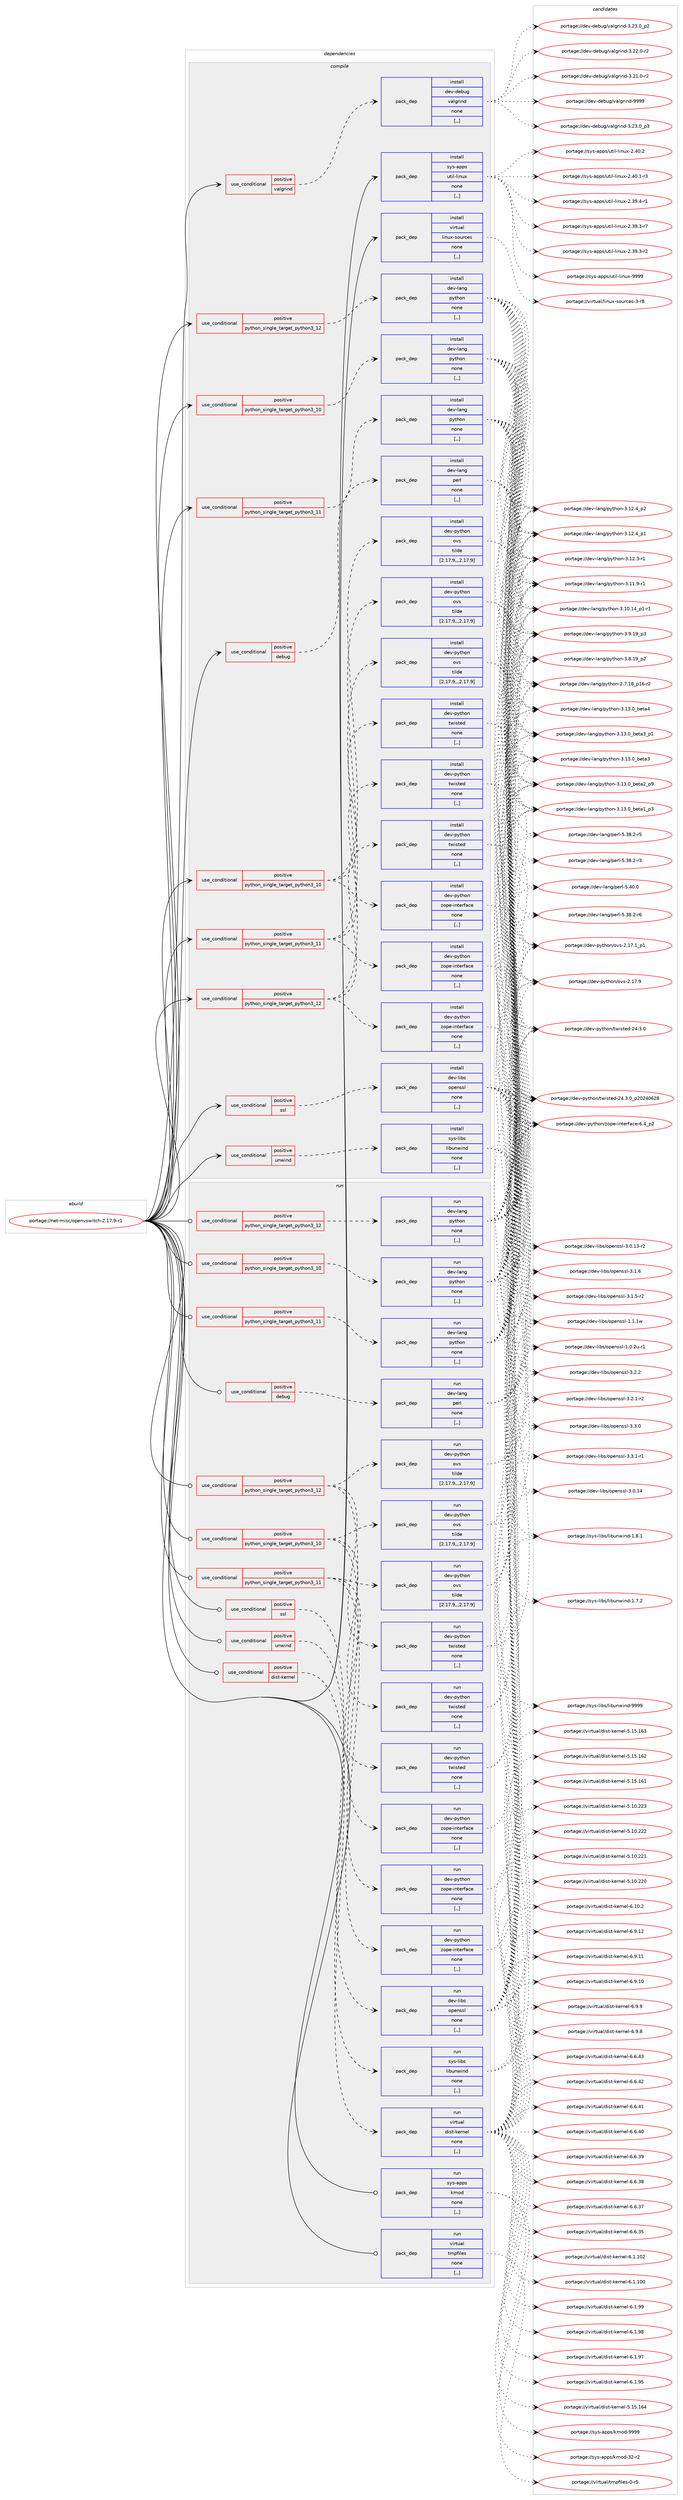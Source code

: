 digraph prolog {

# *************
# Graph options
# *************

newrank=true;
concentrate=true;
compound=true;
graph [rankdir=LR,fontname=Helvetica,fontsize=10,ranksep=1.5];#, ranksep=2.5, nodesep=0.2];
edge  [arrowhead=vee];
node  [fontname=Helvetica,fontsize=10];

# **********
# The ebuild
# **********

subgraph cluster_leftcol {
color=gray;
label=<<i>ebuild</i>>;
id [label="portage://net-misc/openvswitch-2.17.9-r1", color=red, width=4, href="../net-misc/openvswitch-2.17.9-r1.svg"];
}

# ****************
# The dependencies
# ****************

subgraph cluster_midcol {
color=gray;
label=<<i>dependencies</i>>;
subgraph cluster_compile {
fillcolor="#eeeeee";
style=filled;
label=<<i>compile</i>>;
subgraph cond98482 {
dependency373867 [label=<<TABLE BORDER="0" CELLBORDER="1" CELLSPACING="0" CELLPADDING="4"><TR><TD ROWSPAN="3" CELLPADDING="10">use_conditional</TD></TR><TR><TD>positive</TD></TR><TR><TD>debug</TD></TR></TABLE>>, shape=none, color=red];
subgraph pack272708 {
dependency373868 [label=<<TABLE BORDER="0" CELLBORDER="1" CELLSPACING="0" CELLPADDING="4" WIDTH="220"><TR><TD ROWSPAN="6" CELLPADDING="30">pack_dep</TD></TR><TR><TD WIDTH="110">install</TD></TR><TR><TD>dev-lang</TD></TR><TR><TD>perl</TD></TR><TR><TD>none</TD></TR><TR><TD>[,,]</TD></TR></TABLE>>, shape=none, color=blue];
}
dependency373867:e -> dependency373868:w [weight=20,style="dashed",arrowhead="vee"];
}
id:e -> dependency373867:w [weight=20,style="solid",arrowhead="vee"];
subgraph cond98483 {
dependency373869 [label=<<TABLE BORDER="0" CELLBORDER="1" CELLSPACING="0" CELLPADDING="4"><TR><TD ROWSPAN="3" CELLPADDING="10">use_conditional</TD></TR><TR><TD>positive</TD></TR><TR><TD>python_single_target_python3_10</TD></TR></TABLE>>, shape=none, color=red];
subgraph pack272709 {
dependency373870 [label=<<TABLE BORDER="0" CELLBORDER="1" CELLSPACING="0" CELLPADDING="4" WIDTH="220"><TR><TD ROWSPAN="6" CELLPADDING="30">pack_dep</TD></TR><TR><TD WIDTH="110">install</TD></TR><TR><TD>dev-lang</TD></TR><TR><TD>python</TD></TR><TR><TD>none</TD></TR><TR><TD>[,,]</TD></TR></TABLE>>, shape=none, color=blue];
}
dependency373869:e -> dependency373870:w [weight=20,style="dashed",arrowhead="vee"];
}
id:e -> dependency373869:w [weight=20,style="solid",arrowhead="vee"];
subgraph cond98484 {
dependency373871 [label=<<TABLE BORDER="0" CELLBORDER="1" CELLSPACING="0" CELLPADDING="4"><TR><TD ROWSPAN="3" CELLPADDING="10">use_conditional</TD></TR><TR><TD>positive</TD></TR><TR><TD>python_single_target_python3_10</TD></TR></TABLE>>, shape=none, color=red];
subgraph pack272710 {
dependency373872 [label=<<TABLE BORDER="0" CELLBORDER="1" CELLSPACING="0" CELLPADDING="4" WIDTH="220"><TR><TD ROWSPAN="6" CELLPADDING="30">pack_dep</TD></TR><TR><TD WIDTH="110">install</TD></TR><TR><TD>dev-python</TD></TR><TR><TD>ovs</TD></TR><TR><TD>tilde</TD></TR><TR><TD>[2.17.9,,,2.17.9]</TD></TR></TABLE>>, shape=none, color=blue];
}
dependency373871:e -> dependency373872:w [weight=20,style="dashed",arrowhead="vee"];
subgraph pack272711 {
dependency373873 [label=<<TABLE BORDER="0" CELLBORDER="1" CELLSPACING="0" CELLPADDING="4" WIDTH="220"><TR><TD ROWSPAN="6" CELLPADDING="30">pack_dep</TD></TR><TR><TD WIDTH="110">install</TD></TR><TR><TD>dev-python</TD></TR><TR><TD>twisted</TD></TR><TR><TD>none</TD></TR><TR><TD>[,,]</TD></TR></TABLE>>, shape=none, color=blue];
}
dependency373871:e -> dependency373873:w [weight=20,style="dashed",arrowhead="vee"];
subgraph pack272712 {
dependency373874 [label=<<TABLE BORDER="0" CELLBORDER="1" CELLSPACING="0" CELLPADDING="4" WIDTH="220"><TR><TD ROWSPAN="6" CELLPADDING="30">pack_dep</TD></TR><TR><TD WIDTH="110">install</TD></TR><TR><TD>dev-python</TD></TR><TR><TD>zope-interface</TD></TR><TR><TD>none</TD></TR><TR><TD>[,,]</TD></TR></TABLE>>, shape=none, color=blue];
}
dependency373871:e -> dependency373874:w [weight=20,style="dashed",arrowhead="vee"];
}
id:e -> dependency373871:w [weight=20,style="solid",arrowhead="vee"];
subgraph cond98485 {
dependency373875 [label=<<TABLE BORDER="0" CELLBORDER="1" CELLSPACING="0" CELLPADDING="4"><TR><TD ROWSPAN="3" CELLPADDING="10">use_conditional</TD></TR><TR><TD>positive</TD></TR><TR><TD>python_single_target_python3_11</TD></TR></TABLE>>, shape=none, color=red];
subgraph pack272713 {
dependency373876 [label=<<TABLE BORDER="0" CELLBORDER="1" CELLSPACING="0" CELLPADDING="4" WIDTH="220"><TR><TD ROWSPAN="6" CELLPADDING="30">pack_dep</TD></TR><TR><TD WIDTH="110">install</TD></TR><TR><TD>dev-lang</TD></TR><TR><TD>python</TD></TR><TR><TD>none</TD></TR><TR><TD>[,,]</TD></TR></TABLE>>, shape=none, color=blue];
}
dependency373875:e -> dependency373876:w [weight=20,style="dashed",arrowhead="vee"];
}
id:e -> dependency373875:w [weight=20,style="solid",arrowhead="vee"];
subgraph cond98486 {
dependency373877 [label=<<TABLE BORDER="0" CELLBORDER="1" CELLSPACING="0" CELLPADDING="4"><TR><TD ROWSPAN="3" CELLPADDING="10">use_conditional</TD></TR><TR><TD>positive</TD></TR><TR><TD>python_single_target_python3_11</TD></TR></TABLE>>, shape=none, color=red];
subgraph pack272714 {
dependency373878 [label=<<TABLE BORDER="0" CELLBORDER="1" CELLSPACING="0" CELLPADDING="4" WIDTH="220"><TR><TD ROWSPAN="6" CELLPADDING="30">pack_dep</TD></TR><TR><TD WIDTH="110">install</TD></TR><TR><TD>dev-python</TD></TR><TR><TD>ovs</TD></TR><TR><TD>tilde</TD></TR><TR><TD>[2.17.9,,,2.17.9]</TD></TR></TABLE>>, shape=none, color=blue];
}
dependency373877:e -> dependency373878:w [weight=20,style="dashed",arrowhead="vee"];
subgraph pack272715 {
dependency373879 [label=<<TABLE BORDER="0" CELLBORDER="1" CELLSPACING="0" CELLPADDING="4" WIDTH="220"><TR><TD ROWSPAN="6" CELLPADDING="30">pack_dep</TD></TR><TR><TD WIDTH="110">install</TD></TR><TR><TD>dev-python</TD></TR><TR><TD>twisted</TD></TR><TR><TD>none</TD></TR><TR><TD>[,,]</TD></TR></TABLE>>, shape=none, color=blue];
}
dependency373877:e -> dependency373879:w [weight=20,style="dashed",arrowhead="vee"];
subgraph pack272716 {
dependency373880 [label=<<TABLE BORDER="0" CELLBORDER="1" CELLSPACING="0" CELLPADDING="4" WIDTH="220"><TR><TD ROWSPAN="6" CELLPADDING="30">pack_dep</TD></TR><TR><TD WIDTH="110">install</TD></TR><TR><TD>dev-python</TD></TR><TR><TD>zope-interface</TD></TR><TR><TD>none</TD></TR><TR><TD>[,,]</TD></TR></TABLE>>, shape=none, color=blue];
}
dependency373877:e -> dependency373880:w [weight=20,style="dashed",arrowhead="vee"];
}
id:e -> dependency373877:w [weight=20,style="solid",arrowhead="vee"];
subgraph cond98487 {
dependency373881 [label=<<TABLE BORDER="0" CELLBORDER="1" CELLSPACING="0" CELLPADDING="4"><TR><TD ROWSPAN="3" CELLPADDING="10">use_conditional</TD></TR><TR><TD>positive</TD></TR><TR><TD>python_single_target_python3_12</TD></TR></TABLE>>, shape=none, color=red];
subgraph pack272717 {
dependency373882 [label=<<TABLE BORDER="0" CELLBORDER="1" CELLSPACING="0" CELLPADDING="4" WIDTH="220"><TR><TD ROWSPAN="6" CELLPADDING="30">pack_dep</TD></TR><TR><TD WIDTH="110">install</TD></TR><TR><TD>dev-lang</TD></TR><TR><TD>python</TD></TR><TR><TD>none</TD></TR><TR><TD>[,,]</TD></TR></TABLE>>, shape=none, color=blue];
}
dependency373881:e -> dependency373882:w [weight=20,style="dashed",arrowhead="vee"];
}
id:e -> dependency373881:w [weight=20,style="solid",arrowhead="vee"];
subgraph cond98488 {
dependency373883 [label=<<TABLE BORDER="0" CELLBORDER="1" CELLSPACING="0" CELLPADDING="4"><TR><TD ROWSPAN="3" CELLPADDING="10">use_conditional</TD></TR><TR><TD>positive</TD></TR><TR><TD>python_single_target_python3_12</TD></TR></TABLE>>, shape=none, color=red];
subgraph pack272718 {
dependency373884 [label=<<TABLE BORDER="0" CELLBORDER="1" CELLSPACING="0" CELLPADDING="4" WIDTH="220"><TR><TD ROWSPAN="6" CELLPADDING="30">pack_dep</TD></TR><TR><TD WIDTH="110">install</TD></TR><TR><TD>dev-python</TD></TR><TR><TD>ovs</TD></TR><TR><TD>tilde</TD></TR><TR><TD>[2.17.9,,,2.17.9]</TD></TR></TABLE>>, shape=none, color=blue];
}
dependency373883:e -> dependency373884:w [weight=20,style="dashed",arrowhead="vee"];
subgraph pack272719 {
dependency373885 [label=<<TABLE BORDER="0" CELLBORDER="1" CELLSPACING="0" CELLPADDING="4" WIDTH="220"><TR><TD ROWSPAN="6" CELLPADDING="30">pack_dep</TD></TR><TR><TD WIDTH="110">install</TD></TR><TR><TD>dev-python</TD></TR><TR><TD>twisted</TD></TR><TR><TD>none</TD></TR><TR><TD>[,,]</TD></TR></TABLE>>, shape=none, color=blue];
}
dependency373883:e -> dependency373885:w [weight=20,style="dashed",arrowhead="vee"];
subgraph pack272720 {
dependency373886 [label=<<TABLE BORDER="0" CELLBORDER="1" CELLSPACING="0" CELLPADDING="4" WIDTH="220"><TR><TD ROWSPAN="6" CELLPADDING="30">pack_dep</TD></TR><TR><TD WIDTH="110">install</TD></TR><TR><TD>dev-python</TD></TR><TR><TD>zope-interface</TD></TR><TR><TD>none</TD></TR><TR><TD>[,,]</TD></TR></TABLE>>, shape=none, color=blue];
}
dependency373883:e -> dependency373886:w [weight=20,style="dashed",arrowhead="vee"];
}
id:e -> dependency373883:w [weight=20,style="solid",arrowhead="vee"];
subgraph cond98489 {
dependency373887 [label=<<TABLE BORDER="0" CELLBORDER="1" CELLSPACING="0" CELLPADDING="4"><TR><TD ROWSPAN="3" CELLPADDING="10">use_conditional</TD></TR><TR><TD>positive</TD></TR><TR><TD>ssl</TD></TR></TABLE>>, shape=none, color=red];
subgraph pack272721 {
dependency373888 [label=<<TABLE BORDER="0" CELLBORDER="1" CELLSPACING="0" CELLPADDING="4" WIDTH="220"><TR><TD ROWSPAN="6" CELLPADDING="30">pack_dep</TD></TR><TR><TD WIDTH="110">install</TD></TR><TR><TD>dev-libs</TD></TR><TR><TD>openssl</TD></TR><TR><TD>none</TD></TR><TR><TD>[,,]</TD></TR></TABLE>>, shape=none, color=blue];
}
dependency373887:e -> dependency373888:w [weight=20,style="dashed",arrowhead="vee"];
}
id:e -> dependency373887:w [weight=20,style="solid",arrowhead="vee"];
subgraph cond98490 {
dependency373889 [label=<<TABLE BORDER="0" CELLBORDER="1" CELLSPACING="0" CELLPADDING="4"><TR><TD ROWSPAN="3" CELLPADDING="10">use_conditional</TD></TR><TR><TD>positive</TD></TR><TR><TD>unwind</TD></TR></TABLE>>, shape=none, color=red];
subgraph pack272722 {
dependency373890 [label=<<TABLE BORDER="0" CELLBORDER="1" CELLSPACING="0" CELLPADDING="4" WIDTH="220"><TR><TD ROWSPAN="6" CELLPADDING="30">pack_dep</TD></TR><TR><TD WIDTH="110">install</TD></TR><TR><TD>sys-libs</TD></TR><TR><TD>libunwind</TD></TR><TR><TD>none</TD></TR><TR><TD>[,,]</TD></TR></TABLE>>, shape=none, color=blue];
}
dependency373889:e -> dependency373890:w [weight=20,style="dashed",arrowhead="vee"];
}
id:e -> dependency373889:w [weight=20,style="solid",arrowhead="vee"];
subgraph cond98491 {
dependency373891 [label=<<TABLE BORDER="0" CELLBORDER="1" CELLSPACING="0" CELLPADDING="4"><TR><TD ROWSPAN="3" CELLPADDING="10">use_conditional</TD></TR><TR><TD>positive</TD></TR><TR><TD>valgrind</TD></TR></TABLE>>, shape=none, color=red];
subgraph pack272723 {
dependency373892 [label=<<TABLE BORDER="0" CELLBORDER="1" CELLSPACING="0" CELLPADDING="4" WIDTH="220"><TR><TD ROWSPAN="6" CELLPADDING="30">pack_dep</TD></TR><TR><TD WIDTH="110">install</TD></TR><TR><TD>dev-debug</TD></TR><TR><TD>valgrind</TD></TR><TR><TD>none</TD></TR><TR><TD>[,,]</TD></TR></TABLE>>, shape=none, color=blue];
}
dependency373891:e -> dependency373892:w [weight=20,style="dashed",arrowhead="vee"];
}
id:e -> dependency373891:w [weight=20,style="solid",arrowhead="vee"];
subgraph pack272724 {
dependency373893 [label=<<TABLE BORDER="0" CELLBORDER="1" CELLSPACING="0" CELLPADDING="4" WIDTH="220"><TR><TD ROWSPAN="6" CELLPADDING="30">pack_dep</TD></TR><TR><TD WIDTH="110">install</TD></TR><TR><TD>sys-apps</TD></TR><TR><TD>util-linux</TD></TR><TR><TD>none</TD></TR><TR><TD>[,,]</TD></TR></TABLE>>, shape=none, color=blue];
}
id:e -> dependency373893:w [weight=20,style="solid",arrowhead="vee"];
subgraph pack272725 {
dependency373894 [label=<<TABLE BORDER="0" CELLBORDER="1" CELLSPACING="0" CELLPADDING="4" WIDTH="220"><TR><TD ROWSPAN="6" CELLPADDING="30">pack_dep</TD></TR><TR><TD WIDTH="110">install</TD></TR><TR><TD>virtual</TD></TR><TR><TD>linux-sources</TD></TR><TR><TD>none</TD></TR><TR><TD>[,,]</TD></TR></TABLE>>, shape=none, color=blue];
}
id:e -> dependency373894:w [weight=20,style="solid",arrowhead="vee"];
}
subgraph cluster_compileandrun {
fillcolor="#eeeeee";
style=filled;
label=<<i>compile and run</i>>;
}
subgraph cluster_run {
fillcolor="#eeeeee";
style=filled;
label=<<i>run</i>>;
subgraph cond98492 {
dependency373895 [label=<<TABLE BORDER="0" CELLBORDER="1" CELLSPACING="0" CELLPADDING="4"><TR><TD ROWSPAN="3" CELLPADDING="10">use_conditional</TD></TR><TR><TD>positive</TD></TR><TR><TD>debug</TD></TR></TABLE>>, shape=none, color=red];
subgraph pack272726 {
dependency373896 [label=<<TABLE BORDER="0" CELLBORDER="1" CELLSPACING="0" CELLPADDING="4" WIDTH="220"><TR><TD ROWSPAN="6" CELLPADDING="30">pack_dep</TD></TR><TR><TD WIDTH="110">run</TD></TR><TR><TD>dev-lang</TD></TR><TR><TD>perl</TD></TR><TR><TD>none</TD></TR><TR><TD>[,,]</TD></TR></TABLE>>, shape=none, color=blue];
}
dependency373895:e -> dependency373896:w [weight=20,style="dashed",arrowhead="vee"];
}
id:e -> dependency373895:w [weight=20,style="solid",arrowhead="odot"];
subgraph cond98493 {
dependency373897 [label=<<TABLE BORDER="0" CELLBORDER="1" CELLSPACING="0" CELLPADDING="4"><TR><TD ROWSPAN="3" CELLPADDING="10">use_conditional</TD></TR><TR><TD>positive</TD></TR><TR><TD>dist-kernel</TD></TR></TABLE>>, shape=none, color=red];
subgraph pack272727 {
dependency373898 [label=<<TABLE BORDER="0" CELLBORDER="1" CELLSPACING="0" CELLPADDING="4" WIDTH="220"><TR><TD ROWSPAN="6" CELLPADDING="30">pack_dep</TD></TR><TR><TD WIDTH="110">run</TD></TR><TR><TD>virtual</TD></TR><TR><TD>dist-kernel</TD></TR><TR><TD>none</TD></TR><TR><TD>[,,]</TD></TR></TABLE>>, shape=none, color=blue];
}
dependency373897:e -> dependency373898:w [weight=20,style="dashed",arrowhead="vee"];
}
id:e -> dependency373897:w [weight=20,style="solid",arrowhead="odot"];
subgraph cond98494 {
dependency373899 [label=<<TABLE BORDER="0" CELLBORDER="1" CELLSPACING="0" CELLPADDING="4"><TR><TD ROWSPAN="3" CELLPADDING="10">use_conditional</TD></TR><TR><TD>positive</TD></TR><TR><TD>python_single_target_python3_10</TD></TR></TABLE>>, shape=none, color=red];
subgraph pack272728 {
dependency373900 [label=<<TABLE BORDER="0" CELLBORDER="1" CELLSPACING="0" CELLPADDING="4" WIDTH="220"><TR><TD ROWSPAN="6" CELLPADDING="30">pack_dep</TD></TR><TR><TD WIDTH="110">run</TD></TR><TR><TD>dev-lang</TD></TR><TR><TD>python</TD></TR><TR><TD>none</TD></TR><TR><TD>[,,]</TD></TR></TABLE>>, shape=none, color=blue];
}
dependency373899:e -> dependency373900:w [weight=20,style="dashed",arrowhead="vee"];
}
id:e -> dependency373899:w [weight=20,style="solid",arrowhead="odot"];
subgraph cond98495 {
dependency373901 [label=<<TABLE BORDER="0" CELLBORDER="1" CELLSPACING="0" CELLPADDING="4"><TR><TD ROWSPAN="3" CELLPADDING="10">use_conditional</TD></TR><TR><TD>positive</TD></TR><TR><TD>python_single_target_python3_10</TD></TR></TABLE>>, shape=none, color=red];
subgraph pack272729 {
dependency373902 [label=<<TABLE BORDER="0" CELLBORDER="1" CELLSPACING="0" CELLPADDING="4" WIDTH="220"><TR><TD ROWSPAN="6" CELLPADDING="30">pack_dep</TD></TR><TR><TD WIDTH="110">run</TD></TR><TR><TD>dev-python</TD></TR><TR><TD>ovs</TD></TR><TR><TD>tilde</TD></TR><TR><TD>[2.17.9,,,2.17.9]</TD></TR></TABLE>>, shape=none, color=blue];
}
dependency373901:e -> dependency373902:w [weight=20,style="dashed",arrowhead="vee"];
subgraph pack272730 {
dependency373903 [label=<<TABLE BORDER="0" CELLBORDER="1" CELLSPACING="0" CELLPADDING="4" WIDTH="220"><TR><TD ROWSPAN="6" CELLPADDING="30">pack_dep</TD></TR><TR><TD WIDTH="110">run</TD></TR><TR><TD>dev-python</TD></TR><TR><TD>twisted</TD></TR><TR><TD>none</TD></TR><TR><TD>[,,]</TD></TR></TABLE>>, shape=none, color=blue];
}
dependency373901:e -> dependency373903:w [weight=20,style="dashed",arrowhead="vee"];
subgraph pack272731 {
dependency373904 [label=<<TABLE BORDER="0" CELLBORDER="1" CELLSPACING="0" CELLPADDING="4" WIDTH="220"><TR><TD ROWSPAN="6" CELLPADDING="30">pack_dep</TD></TR><TR><TD WIDTH="110">run</TD></TR><TR><TD>dev-python</TD></TR><TR><TD>zope-interface</TD></TR><TR><TD>none</TD></TR><TR><TD>[,,]</TD></TR></TABLE>>, shape=none, color=blue];
}
dependency373901:e -> dependency373904:w [weight=20,style="dashed",arrowhead="vee"];
}
id:e -> dependency373901:w [weight=20,style="solid",arrowhead="odot"];
subgraph cond98496 {
dependency373905 [label=<<TABLE BORDER="0" CELLBORDER="1" CELLSPACING="0" CELLPADDING="4"><TR><TD ROWSPAN="3" CELLPADDING="10">use_conditional</TD></TR><TR><TD>positive</TD></TR><TR><TD>python_single_target_python3_11</TD></TR></TABLE>>, shape=none, color=red];
subgraph pack272732 {
dependency373906 [label=<<TABLE BORDER="0" CELLBORDER="1" CELLSPACING="0" CELLPADDING="4" WIDTH="220"><TR><TD ROWSPAN="6" CELLPADDING="30">pack_dep</TD></TR><TR><TD WIDTH="110">run</TD></TR><TR><TD>dev-lang</TD></TR><TR><TD>python</TD></TR><TR><TD>none</TD></TR><TR><TD>[,,]</TD></TR></TABLE>>, shape=none, color=blue];
}
dependency373905:e -> dependency373906:w [weight=20,style="dashed",arrowhead="vee"];
}
id:e -> dependency373905:w [weight=20,style="solid",arrowhead="odot"];
subgraph cond98497 {
dependency373907 [label=<<TABLE BORDER="0" CELLBORDER="1" CELLSPACING="0" CELLPADDING="4"><TR><TD ROWSPAN="3" CELLPADDING="10">use_conditional</TD></TR><TR><TD>positive</TD></TR><TR><TD>python_single_target_python3_11</TD></TR></TABLE>>, shape=none, color=red];
subgraph pack272733 {
dependency373908 [label=<<TABLE BORDER="0" CELLBORDER="1" CELLSPACING="0" CELLPADDING="4" WIDTH="220"><TR><TD ROWSPAN="6" CELLPADDING="30">pack_dep</TD></TR><TR><TD WIDTH="110">run</TD></TR><TR><TD>dev-python</TD></TR><TR><TD>ovs</TD></TR><TR><TD>tilde</TD></TR><TR><TD>[2.17.9,,,2.17.9]</TD></TR></TABLE>>, shape=none, color=blue];
}
dependency373907:e -> dependency373908:w [weight=20,style="dashed",arrowhead="vee"];
subgraph pack272734 {
dependency373909 [label=<<TABLE BORDER="0" CELLBORDER="1" CELLSPACING="0" CELLPADDING="4" WIDTH="220"><TR><TD ROWSPAN="6" CELLPADDING="30">pack_dep</TD></TR><TR><TD WIDTH="110">run</TD></TR><TR><TD>dev-python</TD></TR><TR><TD>twisted</TD></TR><TR><TD>none</TD></TR><TR><TD>[,,]</TD></TR></TABLE>>, shape=none, color=blue];
}
dependency373907:e -> dependency373909:w [weight=20,style="dashed",arrowhead="vee"];
subgraph pack272735 {
dependency373910 [label=<<TABLE BORDER="0" CELLBORDER="1" CELLSPACING="0" CELLPADDING="4" WIDTH="220"><TR><TD ROWSPAN="6" CELLPADDING="30">pack_dep</TD></TR><TR><TD WIDTH="110">run</TD></TR><TR><TD>dev-python</TD></TR><TR><TD>zope-interface</TD></TR><TR><TD>none</TD></TR><TR><TD>[,,]</TD></TR></TABLE>>, shape=none, color=blue];
}
dependency373907:e -> dependency373910:w [weight=20,style="dashed",arrowhead="vee"];
}
id:e -> dependency373907:w [weight=20,style="solid",arrowhead="odot"];
subgraph cond98498 {
dependency373911 [label=<<TABLE BORDER="0" CELLBORDER="1" CELLSPACING="0" CELLPADDING="4"><TR><TD ROWSPAN="3" CELLPADDING="10">use_conditional</TD></TR><TR><TD>positive</TD></TR><TR><TD>python_single_target_python3_12</TD></TR></TABLE>>, shape=none, color=red];
subgraph pack272736 {
dependency373912 [label=<<TABLE BORDER="0" CELLBORDER="1" CELLSPACING="0" CELLPADDING="4" WIDTH="220"><TR><TD ROWSPAN="6" CELLPADDING="30">pack_dep</TD></TR><TR><TD WIDTH="110">run</TD></TR><TR><TD>dev-lang</TD></TR><TR><TD>python</TD></TR><TR><TD>none</TD></TR><TR><TD>[,,]</TD></TR></TABLE>>, shape=none, color=blue];
}
dependency373911:e -> dependency373912:w [weight=20,style="dashed",arrowhead="vee"];
}
id:e -> dependency373911:w [weight=20,style="solid",arrowhead="odot"];
subgraph cond98499 {
dependency373913 [label=<<TABLE BORDER="0" CELLBORDER="1" CELLSPACING="0" CELLPADDING="4"><TR><TD ROWSPAN="3" CELLPADDING="10">use_conditional</TD></TR><TR><TD>positive</TD></TR><TR><TD>python_single_target_python3_12</TD></TR></TABLE>>, shape=none, color=red];
subgraph pack272737 {
dependency373914 [label=<<TABLE BORDER="0" CELLBORDER="1" CELLSPACING="0" CELLPADDING="4" WIDTH="220"><TR><TD ROWSPAN="6" CELLPADDING="30">pack_dep</TD></TR><TR><TD WIDTH="110">run</TD></TR><TR><TD>dev-python</TD></TR><TR><TD>ovs</TD></TR><TR><TD>tilde</TD></TR><TR><TD>[2.17.9,,,2.17.9]</TD></TR></TABLE>>, shape=none, color=blue];
}
dependency373913:e -> dependency373914:w [weight=20,style="dashed",arrowhead="vee"];
subgraph pack272738 {
dependency373915 [label=<<TABLE BORDER="0" CELLBORDER="1" CELLSPACING="0" CELLPADDING="4" WIDTH="220"><TR><TD ROWSPAN="6" CELLPADDING="30">pack_dep</TD></TR><TR><TD WIDTH="110">run</TD></TR><TR><TD>dev-python</TD></TR><TR><TD>twisted</TD></TR><TR><TD>none</TD></TR><TR><TD>[,,]</TD></TR></TABLE>>, shape=none, color=blue];
}
dependency373913:e -> dependency373915:w [weight=20,style="dashed",arrowhead="vee"];
subgraph pack272739 {
dependency373916 [label=<<TABLE BORDER="0" CELLBORDER="1" CELLSPACING="0" CELLPADDING="4" WIDTH="220"><TR><TD ROWSPAN="6" CELLPADDING="30">pack_dep</TD></TR><TR><TD WIDTH="110">run</TD></TR><TR><TD>dev-python</TD></TR><TR><TD>zope-interface</TD></TR><TR><TD>none</TD></TR><TR><TD>[,,]</TD></TR></TABLE>>, shape=none, color=blue];
}
dependency373913:e -> dependency373916:w [weight=20,style="dashed",arrowhead="vee"];
}
id:e -> dependency373913:w [weight=20,style="solid",arrowhead="odot"];
subgraph cond98500 {
dependency373917 [label=<<TABLE BORDER="0" CELLBORDER="1" CELLSPACING="0" CELLPADDING="4"><TR><TD ROWSPAN="3" CELLPADDING="10">use_conditional</TD></TR><TR><TD>positive</TD></TR><TR><TD>ssl</TD></TR></TABLE>>, shape=none, color=red];
subgraph pack272740 {
dependency373918 [label=<<TABLE BORDER="0" CELLBORDER="1" CELLSPACING="0" CELLPADDING="4" WIDTH="220"><TR><TD ROWSPAN="6" CELLPADDING="30">pack_dep</TD></TR><TR><TD WIDTH="110">run</TD></TR><TR><TD>dev-libs</TD></TR><TR><TD>openssl</TD></TR><TR><TD>none</TD></TR><TR><TD>[,,]</TD></TR></TABLE>>, shape=none, color=blue];
}
dependency373917:e -> dependency373918:w [weight=20,style="dashed",arrowhead="vee"];
}
id:e -> dependency373917:w [weight=20,style="solid",arrowhead="odot"];
subgraph cond98501 {
dependency373919 [label=<<TABLE BORDER="0" CELLBORDER="1" CELLSPACING="0" CELLPADDING="4"><TR><TD ROWSPAN="3" CELLPADDING="10">use_conditional</TD></TR><TR><TD>positive</TD></TR><TR><TD>unwind</TD></TR></TABLE>>, shape=none, color=red];
subgraph pack272741 {
dependency373920 [label=<<TABLE BORDER="0" CELLBORDER="1" CELLSPACING="0" CELLPADDING="4" WIDTH="220"><TR><TD ROWSPAN="6" CELLPADDING="30">pack_dep</TD></TR><TR><TD WIDTH="110">run</TD></TR><TR><TD>sys-libs</TD></TR><TR><TD>libunwind</TD></TR><TR><TD>none</TD></TR><TR><TD>[,,]</TD></TR></TABLE>>, shape=none, color=blue];
}
dependency373919:e -> dependency373920:w [weight=20,style="dashed",arrowhead="vee"];
}
id:e -> dependency373919:w [weight=20,style="solid",arrowhead="odot"];
subgraph pack272742 {
dependency373921 [label=<<TABLE BORDER="0" CELLBORDER="1" CELLSPACING="0" CELLPADDING="4" WIDTH="220"><TR><TD ROWSPAN="6" CELLPADDING="30">pack_dep</TD></TR><TR><TD WIDTH="110">run</TD></TR><TR><TD>sys-apps</TD></TR><TR><TD>kmod</TD></TR><TR><TD>none</TD></TR><TR><TD>[,,]</TD></TR></TABLE>>, shape=none, color=blue];
}
id:e -> dependency373921:w [weight=20,style="solid",arrowhead="odot"];
subgraph pack272743 {
dependency373922 [label=<<TABLE BORDER="0" CELLBORDER="1" CELLSPACING="0" CELLPADDING="4" WIDTH="220"><TR><TD ROWSPAN="6" CELLPADDING="30">pack_dep</TD></TR><TR><TD WIDTH="110">run</TD></TR><TR><TD>virtual</TD></TR><TR><TD>tmpfiles</TD></TR><TR><TD>none</TD></TR><TR><TD>[,,]</TD></TR></TABLE>>, shape=none, color=blue];
}
id:e -> dependency373922:w [weight=20,style="solid",arrowhead="odot"];
}
}

# **************
# The candidates
# **************

subgraph cluster_choices {
rank=same;
color=gray;
label=<<i>candidates</i>>;

subgraph choice272708 {
color=black;
nodesep=1;
choice10010111845108971101034711210111410845534652484648 [label="portage://dev-lang/perl-5.40.0", color=red, width=4,href="../dev-lang/perl-5.40.0.svg"];
choice100101118451089711010347112101114108455346515646504511454 [label="portage://dev-lang/perl-5.38.2-r6", color=red, width=4,href="../dev-lang/perl-5.38.2-r6.svg"];
choice100101118451089711010347112101114108455346515646504511453 [label="portage://dev-lang/perl-5.38.2-r5", color=red, width=4,href="../dev-lang/perl-5.38.2-r5.svg"];
choice100101118451089711010347112101114108455346515646504511451 [label="portage://dev-lang/perl-5.38.2-r3", color=red, width=4,href="../dev-lang/perl-5.38.2-r3.svg"];
dependency373868:e -> choice10010111845108971101034711210111410845534652484648:w [style=dotted,weight="100"];
dependency373868:e -> choice100101118451089711010347112101114108455346515646504511454:w [style=dotted,weight="100"];
dependency373868:e -> choice100101118451089711010347112101114108455346515646504511453:w [style=dotted,weight="100"];
dependency373868:e -> choice100101118451089711010347112101114108455346515646504511451:w [style=dotted,weight="100"];
}
subgraph choice272709 {
color=black;
nodesep=1;
choice1001011184510897110103471121211161041111104551464951464895981011169752 [label="portage://dev-lang/python-3.13.0_beta4", color=red, width=4,href="../dev-lang/python-3.13.0_beta4.svg"];
choice10010111845108971101034711212111610411111045514649514648959810111697519511249 [label="portage://dev-lang/python-3.13.0_beta3_p1", color=red, width=4,href="../dev-lang/python-3.13.0_beta3_p1.svg"];
choice1001011184510897110103471121211161041111104551464951464895981011169751 [label="portage://dev-lang/python-3.13.0_beta3", color=red, width=4,href="../dev-lang/python-3.13.0_beta3.svg"];
choice10010111845108971101034711212111610411111045514649514648959810111697509511257 [label="portage://dev-lang/python-3.13.0_beta2_p9", color=red, width=4,href="../dev-lang/python-3.13.0_beta2_p9.svg"];
choice10010111845108971101034711212111610411111045514649514648959810111697499511251 [label="portage://dev-lang/python-3.13.0_beta1_p3", color=red, width=4,href="../dev-lang/python-3.13.0_beta1_p3.svg"];
choice100101118451089711010347112121116104111110455146495046529511250 [label="portage://dev-lang/python-3.12.4_p2", color=red, width=4,href="../dev-lang/python-3.12.4_p2.svg"];
choice100101118451089711010347112121116104111110455146495046529511249 [label="portage://dev-lang/python-3.12.4_p1", color=red, width=4,href="../dev-lang/python-3.12.4_p1.svg"];
choice100101118451089711010347112121116104111110455146495046514511449 [label="portage://dev-lang/python-3.12.3-r1", color=red, width=4,href="../dev-lang/python-3.12.3-r1.svg"];
choice100101118451089711010347112121116104111110455146494946574511449 [label="portage://dev-lang/python-3.11.9-r1", color=red, width=4,href="../dev-lang/python-3.11.9-r1.svg"];
choice100101118451089711010347112121116104111110455146494846495295112494511449 [label="portage://dev-lang/python-3.10.14_p1-r1", color=red, width=4,href="../dev-lang/python-3.10.14_p1-r1.svg"];
choice100101118451089711010347112121116104111110455146574649579511251 [label="portage://dev-lang/python-3.9.19_p3", color=red, width=4,href="../dev-lang/python-3.9.19_p3.svg"];
choice100101118451089711010347112121116104111110455146564649579511250 [label="portage://dev-lang/python-3.8.19_p2", color=red, width=4,href="../dev-lang/python-3.8.19_p2.svg"];
choice100101118451089711010347112121116104111110455046554649569511249544511450 [label="portage://dev-lang/python-2.7.18_p16-r2", color=red, width=4,href="../dev-lang/python-2.7.18_p16-r2.svg"];
dependency373870:e -> choice1001011184510897110103471121211161041111104551464951464895981011169752:w [style=dotted,weight="100"];
dependency373870:e -> choice10010111845108971101034711212111610411111045514649514648959810111697519511249:w [style=dotted,weight="100"];
dependency373870:e -> choice1001011184510897110103471121211161041111104551464951464895981011169751:w [style=dotted,weight="100"];
dependency373870:e -> choice10010111845108971101034711212111610411111045514649514648959810111697509511257:w [style=dotted,weight="100"];
dependency373870:e -> choice10010111845108971101034711212111610411111045514649514648959810111697499511251:w [style=dotted,weight="100"];
dependency373870:e -> choice100101118451089711010347112121116104111110455146495046529511250:w [style=dotted,weight="100"];
dependency373870:e -> choice100101118451089711010347112121116104111110455146495046529511249:w [style=dotted,weight="100"];
dependency373870:e -> choice100101118451089711010347112121116104111110455146495046514511449:w [style=dotted,weight="100"];
dependency373870:e -> choice100101118451089711010347112121116104111110455146494946574511449:w [style=dotted,weight="100"];
dependency373870:e -> choice100101118451089711010347112121116104111110455146494846495295112494511449:w [style=dotted,weight="100"];
dependency373870:e -> choice100101118451089711010347112121116104111110455146574649579511251:w [style=dotted,weight="100"];
dependency373870:e -> choice100101118451089711010347112121116104111110455146564649579511250:w [style=dotted,weight="100"];
dependency373870:e -> choice100101118451089711010347112121116104111110455046554649569511249544511450:w [style=dotted,weight="100"];
}
subgraph choice272710 {
color=black;
nodesep=1;
choice100101118451121211161041111104711111811545504649554657 [label="portage://dev-python/ovs-2.17.9", color=red, width=4,href="../dev-python/ovs-2.17.9.svg"];
choice1001011184511212111610411111047111118115455046495546499511249 [label="portage://dev-python/ovs-2.17.1_p1", color=red, width=4,href="../dev-python/ovs-2.17.1_p1.svg"];
dependency373872:e -> choice100101118451121211161041111104711111811545504649554657:w [style=dotted,weight="100"];
dependency373872:e -> choice1001011184511212111610411111047111118115455046495546499511249:w [style=dotted,weight="100"];
}
subgraph choice272711 {
color=black;
nodesep=1;
choice100101118451121211161041111104711611910511511610110045505246514648951125048505248545056 [label="portage://dev-python/twisted-24.3.0_p20240628", color=red, width=4,href="../dev-python/twisted-24.3.0_p20240628.svg"];
choice100101118451121211161041111104711611910511511610110045505246514648 [label="portage://dev-python/twisted-24.3.0", color=red, width=4,href="../dev-python/twisted-24.3.0.svg"];
dependency373873:e -> choice100101118451121211161041111104711611910511511610110045505246514648951125048505248545056:w [style=dotted,weight="100"];
dependency373873:e -> choice100101118451121211161041111104711611910511511610110045505246514648:w [style=dotted,weight="100"];
}
subgraph choice272712 {
color=black;
nodesep=1;
choice1001011184511212111610411111047122111112101451051101161011141029799101455446529511250 [label="portage://dev-python/zope-interface-6.4_p2", color=red, width=4,href="../dev-python/zope-interface-6.4_p2.svg"];
dependency373874:e -> choice1001011184511212111610411111047122111112101451051101161011141029799101455446529511250:w [style=dotted,weight="100"];
}
subgraph choice272713 {
color=black;
nodesep=1;
choice1001011184510897110103471121211161041111104551464951464895981011169752 [label="portage://dev-lang/python-3.13.0_beta4", color=red, width=4,href="../dev-lang/python-3.13.0_beta4.svg"];
choice10010111845108971101034711212111610411111045514649514648959810111697519511249 [label="portage://dev-lang/python-3.13.0_beta3_p1", color=red, width=4,href="../dev-lang/python-3.13.0_beta3_p1.svg"];
choice1001011184510897110103471121211161041111104551464951464895981011169751 [label="portage://dev-lang/python-3.13.0_beta3", color=red, width=4,href="../dev-lang/python-3.13.0_beta3.svg"];
choice10010111845108971101034711212111610411111045514649514648959810111697509511257 [label="portage://dev-lang/python-3.13.0_beta2_p9", color=red, width=4,href="../dev-lang/python-3.13.0_beta2_p9.svg"];
choice10010111845108971101034711212111610411111045514649514648959810111697499511251 [label="portage://dev-lang/python-3.13.0_beta1_p3", color=red, width=4,href="../dev-lang/python-3.13.0_beta1_p3.svg"];
choice100101118451089711010347112121116104111110455146495046529511250 [label="portage://dev-lang/python-3.12.4_p2", color=red, width=4,href="../dev-lang/python-3.12.4_p2.svg"];
choice100101118451089711010347112121116104111110455146495046529511249 [label="portage://dev-lang/python-3.12.4_p1", color=red, width=4,href="../dev-lang/python-3.12.4_p1.svg"];
choice100101118451089711010347112121116104111110455146495046514511449 [label="portage://dev-lang/python-3.12.3-r1", color=red, width=4,href="../dev-lang/python-3.12.3-r1.svg"];
choice100101118451089711010347112121116104111110455146494946574511449 [label="portage://dev-lang/python-3.11.9-r1", color=red, width=4,href="../dev-lang/python-3.11.9-r1.svg"];
choice100101118451089711010347112121116104111110455146494846495295112494511449 [label="portage://dev-lang/python-3.10.14_p1-r1", color=red, width=4,href="../dev-lang/python-3.10.14_p1-r1.svg"];
choice100101118451089711010347112121116104111110455146574649579511251 [label="portage://dev-lang/python-3.9.19_p3", color=red, width=4,href="../dev-lang/python-3.9.19_p3.svg"];
choice100101118451089711010347112121116104111110455146564649579511250 [label="portage://dev-lang/python-3.8.19_p2", color=red, width=4,href="../dev-lang/python-3.8.19_p2.svg"];
choice100101118451089711010347112121116104111110455046554649569511249544511450 [label="portage://dev-lang/python-2.7.18_p16-r2", color=red, width=4,href="../dev-lang/python-2.7.18_p16-r2.svg"];
dependency373876:e -> choice1001011184510897110103471121211161041111104551464951464895981011169752:w [style=dotted,weight="100"];
dependency373876:e -> choice10010111845108971101034711212111610411111045514649514648959810111697519511249:w [style=dotted,weight="100"];
dependency373876:e -> choice1001011184510897110103471121211161041111104551464951464895981011169751:w [style=dotted,weight="100"];
dependency373876:e -> choice10010111845108971101034711212111610411111045514649514648959810111697509511257:w [style=dotted,weight="100"];
dependency373876:e -> choice10010111845108971101034711212111610411111045514649514648959810111697499511251:w [style=dotted,weight="100"];
dependency373876:e -> choice100101118451089711010347112121116104111110455146495046529511250:w [style=dotted,weight="100"];
dependency373876:e -> choice100101118451089711010347112121116104111110455146495046529511249:w [style=dotted,weight="100"];
dependency373876:e -> choice100101118451089711010347112121116104111110455146495046514511449:w [style=dotted,weight="100"];
dependency373876:e -> choice100101118451089711010347112121116104111110455146494946574511449:w [style=dotted,weight="100"];
dependency373876:e -> choice100101118451089711010347112121116104111110455146494846495295112494511449:w [style=dotted,weight="100"];
dependency373876:e -> choice100101118451089711010347112121116104111110455146574649579511251:w [style=dotted,weight="100"];
dependency373876:e -> choice100101118451089711010347112121116104111110455146564649579511250:w [style=dotted,weight="100"];
dependency373876:e -> choice100101118451089711010347112121116104111110455046554649569511249544511450:w [style=dotted,weight="100"];
}
subgraph choice272714 {
color=black;
nodesep=1;
choice100101118451121211161041111104711111811545504649554657 [label="portage://dev-python/ovs-2.17.9", color=red, width=4,href="../dev-python/ovs-2.17.9.svg"];
choice1001011184511212111610411111047111118115455046495546499511249 [label="portage://dev-python/ovs-2.17.1_p1", color=red, width=4,href="../dev-python/ovs-2.17.1_p1.svg"];
dependency373878:e -> choice100101118451121211161041111104711111811545504649554657:w [style=dotted,weight="100"];
dependency373878:e -> choice1001011184511212111610411111047111118115455046495546499511249:w [style=dotted,weight="100"];
}
subgraph choice272715 {
color=black;
nodesep=1;
choice100101118451121211161041111104711611910511511610110045505246514648951125048505248545056 [label="portage://dev-python/twisted-24.3.0_p20240628", color=red, width=4,href="../dev-python/twisted-24.3.0_p20240628.svg"];
choice100101118451121211161041111104711611910511511610110045505246514648 [label="portage://dev-python/twisted-24.3.0", color=red, width=4,href="../dev-python/twisted-24.3.0.svg"];
dependency373879:e -> choice100101118451121211161041111104711611910511511610110045505246514648951125048505248545056:w [style=dotted,weight="100"];
dependency373879:e -> choice100101118451121211161041111104711611910511511610110045505246514648:w [style=dotted,weight="100"];
}
subgraph choice272716 {
color=black;
nodesep=1;
choice1001011184511212111610411111047122111112101451051101161011141029799101455446529511250 [label="portage://dev-python/zope-interface-6.4_p2", color=red, width=4,href="../dev-python/zope-interface-6.4_p2.svg"];
dependency373880:e -> choice1001011184511212111610411111047122111112101451051101161011141029799101455446529511250:w [style=dotted,weight="100"];
}
subgraph choice272717 {
color=black;
nodesep=1;
choice1001011184510897110103471121211161041111104551464951464895981011169752 [label="portage://dev-lang/python-3.13.0_beta4", color=red, width=4,href="../dev-lang/python-3.13.0_beta4.svg"];
choice10010111845108971101034711212111610411111045514649514648959810111697519511249 [label="portage://dev-lang/python-3.13.0_beta3_p1", color=red, width=4,href="../dev-lang/python-3.13.0_beta3_p1.svg"];
choice1001011184510897110103471121211161041111104551464951464895981011169751 [label="portage://dev-lang/python-3.13.0_beta3", color=red, width=4,href="../dev-lang/python-3.13.0_beta3.svg"];
choice10010111845108971101034711212111610411111045514649514648959810111697509511257 [label="portage://dev-lang/python-3.13.0_beta2_p9", color=red, width=4,href="../dev-lang/python-3.13.0_beta2_p9.svg"];
choice10010111845108971101034711212111610411111045514649514648959810111697499511251 [label="portage://dev-lang/python-3.13.0_beta1_p3", color=red, width=4,href="../dev-lang/python-3.13.0_beta1_p3.svg"];
choice100101118451089711010347112121116104111110455146495046529511250 [label="portage://dev-lang/python-3.12.4_p2", color=red, width=4,href="../dev-lang/python-3.12.4_p2.svg"];
choice100101118451089711010347112121116104111110455146495046529511249 [label="portage://dev-lang/python-3.12.4_p1", color=red, width=4,href="../dev-lang/python-3.12.4_p1.svg"];
choice100101118451089711010347112121116104111110455146495046514511449 [label="portage://dev-lang/python-3.12.3-r1", color=red, width=4,href="../dev-lang/python-3.12.3-r1.svg"];
choice100101118451089711010347112121116104111110455146494946574511449 [label="portage://dev-lang/python-3.11.9-r1", color=red, width=4,href="../dev-lang/python-3.11.9-r1.svg"];
choice100101118451089711010347112121116104111110455146494846495295112494511449 [label="portage://dev-lang/python-3.10.14_p1-r1", color=red, width=4,href="../dev-lang/python-3.10.14_p1-r1.svg"];
choice100101118451089711010347112121116104111110455146574649579511251 [label="portage://dev-lang/python-3.9.19_p3", color=red, width=4,href="../dev-lang/python-3.9.19_p3.svg"];
choice100101118451089711010347112121116104111110455146564649579511250 [label="portage://dev-lang/python-3.8.19_p2", color=red, width=4,href="../dev-lang/python-3.8.19_p2.svg"];
choice100101118451089711010347112121116104111110455046554649569511249544511450 [label="portage://dev-lang/python-2.7.18_p16-r2", color=red, width=4,href="../dev-lang/python-2.7.18_p16-r2.svg"];
dependency373882:e -> choice1001011184510897110103471121211161041111104551464951464895981011169752:w [style=dotted,weight="100"];
dependency373882:e -> choice10010111845108971101034711212111610411111045514649514648959810111697519511249:w [style=dotted,weight="100"];
dependency373882:e -> choice1001011184510897110103471121211161041111104551464951464895981011169751:w [style=dotted,weight="100"];
dependency373882:e -> choice10010111845108971101034711212111610411111045514649514648959810111697509511257:w [style=dotted,weight="100"];
dependency373882:e -> choice10010111845108971101034711212111610411111045514649514648959810111697499511251:w [style=dotted,weight="100"];
dependency373882:e -> choice100101118451089711010347112121116104111110455146495046529511250:w [style=dotted,weight="100"];
dependency373882:e -> choice100101118451089711010347112121116104111110455146495046529511249:w [style=dotted,weight="100"];
dependency373882:e -> choice100101118451089711010347112121116104111110455146495046514511449:w [style=dotted,weight="100"];
dependency373882:e -> choice100101118451089711010347112121116104111110455146494946574511449:w [style=dotted,weight="100"];
dependency373882:e -> choice100101118451089711010347112121116104111110455146494846495295112494511449:w [style=dotted,weight="100"];
dependency373882:e -> choice100101118451089711010347112121116104111110455146574649579511251:w [style=dotted,weight="100"];
dependency373882:e -> choice100101118451089711010347112121116104111110455146564649579511250:w [style=dotted,weight="100"];
dependency373882:e -> choice100101118451089711010347112121116104111110455046554649569511249544511450:w [style=dotted,weight="100"];
}
subgraph choice272718 {
color=black;
nodesep=1;
choice100101118451121211161041111104711111811545504649554657 [label="portage://dev-python/ovs-2.17.9", color=red, width=4,href="../dev-python/ovs-2.17.9.svg"];
choice1001011184511212111610411111047111118115455046495546499511249 [label="portage://dev-python/ovs-2.17.1_p1", color=red, width=4,href="../dev-python/ovs-2.17.1_p1.svg"];
dependency373884:e -> choice100101118451121211161041111104711111811545504649554657:w [style=dotted,weight="100"];
dependency373884:e -> choice1001011184511212111610411111047111118115455046495546499511249:w [style=dotted,weight="100"];
}
subgraph choice272719 {
color=black;
nodesep=1;
choice100101118451121211161041111104711611910511511610110045505246514648951125048505248545056 [label="portage://dev-python/twisted-24.3.0_p20240628", color=red, width=4,href="../dev-python/twisted-24.3.0_p20240628.svg"];
choice100101118451121211161041111104711611910511511610110045505246514648 [label="portage://dev-python/twisted-24.3.0", color=red, width=4,href="../dev-python/twisted-24.3.0.svg"];
dependency373885:e -> choice100101118451121211161041111104711611910511511610110045505246514648951125048505248545056:w [style=dotted,weight="100"];
dependency373885:e -> choice100101118451121211161041111104711611910511511610110045505246514648:w [style=dotted,weight="100"];
}
subgraph choice272720 {
color=black;
nodesep=1;
choice1001011184511212111610411111047122111112101451051101161011141029799101455446529511250 [label="portage://dev-python/zope-interface-6.4_p2", color=red, width=4,href="../dev-python/zope-interface-6.4_p2.svg"];
dependency373886:e -> choice1001011184511212111610411111047122111112101451051101161011141029799101455446529511250:w [style=dotted,weight="100"];
}
subgraph choice272721 {
color=black;
nodesep=1;
choice1001011184510810598115471111121011101151151084551465146494511449 [label="portage://dev-libs/openssl-3.3.1-r1", color=red, width=4,href="../dev-libs/openssl-3.3.1-r1.svg"];
choice100101118451081059811547111112101110115115108455146514648 [label="portage://dev-libs/openssl-3.3.0", color=red, width=4,href="../dev-libs/openssl-3.3.0.svg"];
choice100101118451081059811547111112101110115115108455146504650 [label="portage://dev-libs/openssl-3.2.2", color=red, width=4,href="../dev-libs/openssl-3.2.2.svg"];
choice1001011184510810598115471111121011101151151084551465046494511450 [label="portage://dev-libs/openssl-3.2.1-r2", color=red, width=4,href="../dev-libs/openssl-3.2.1-r2.svg"];
choice100101118451081059811547111112101110115115108455146494654 [label="portage://dev-libs/openssl-3.1.6", color=red, width=4,href="../dev-libs/openssl-3.1.6.svg"];
choice1001011184510810598115471111121011101151151084551464946534511450 [label="portage://dev-libs/openssl-3.1.5-r2", color=red, width=4,href="../dev-libs/openssl-3.1.5-r2.svg"];
choice10010111845108105981154711111210111011511510845514648464952 [label="portage://dev-libs/openssl-3.0.14", color=red, width=4,href="../dev-libs/openssl-3.0.14.svg"];
choice100101118451081059811547111112101110115115108455146484649514511450 [label="portage://dev-libs/openssl-3.0.13-r2", color=red, width=4,href="../dev-libs/openssl-3.0.13-r2.svg"];
choice100101118451081059811547111112101110115115108454946494649119 [label="portage://dev-libs/openssl-1.1.1w", color=red, width=4,href="../dev-libs/openssl-1.1.1w.svg"];
choice1001011184510810598115471111121011101151151084549464846501174511449 [label="portage://dev-libs/openssl-1.0.2u-r1", color=red, width=4,href="../dev-libs/openssl-1.0.2u-r1.svg"];
dependency373888:e -> choice1001011184510810598115471111121011101151151084551465146494511449:w [style=dotted,weight="100"];
dependency373888:e -> choice100101118451081059811547111112101110115115108455146514648:w [style=dotted,weight="100"];
dependency373888:e -> choice100101118451081059811547111112101110115115108455146504650:w [style=dotted,weight="100"];
dependency373888:e -> choice1001011184510810598115471111121011101151151084551465046494511450:w [style=dotted,weight="100"];
dependency373888:e -> choice100101118451081059811547111112101110115115108455146494654:w [style=dotted,weight="100"];
dependency373888:e -> choice1001011184510810598115471111121011101151151084551464946534511450:w [style=dotted,weight="100"];
dependency373888:e -> choice10010111845108105981154711111210111011511510845514648464952:w [style=dotted,weight="100"];
dependency373888:e -> choice100101118451081059811547111112101110115115108455146484649514511450:w [style=dotted,weight="100"];
dependency373888:e -> choice100101118451081059811547111112101110115115108454946494649119:w [style=dotted,weight="100"];
dependency373888:e -> choice1001011184510810598115471111121011101151151084549464846501174511449:w [style=dotted,weight="100"];
}
subgraph choice272722 {
color=black;
nodesep=1;
choice115121115451081059811547108105981171101191051101004557575757 [label="portage://sys-libs/libunwind-9999", color=red, width=4,href="../sys-libs/libunwind-9999.svg"];
choice11512111545108105981154710810598117110119105110100454946564649 [label="portage://sys-libs/libunwind-1.8.1", color=red, width=4,href="../sys-libs/libunwind-1.8.1.svg"];
choice11512111545108105981154710810598117110119105110100454946554650 [label="portage://sys-libs/libunwind-1.7.2", color=red, width=4,href="../sys-libs/libunwind-1.7.2.svg"];
dependency373890:e -> choice115121115451081059811547108105981171101191051101004557575757:w [style=dotted,weight="100"];
dependency373890:e -> choice11512111545108105981154710810598117110119105110100454946564649:w [style=dotted,weight="100"];
dependency373890:e -> choice11512111545108105981154710810598117110119105110100454946554650:w [style=dotted,weight="100"];
}
subgraph choice272723 {
color=black;
nodesep=1;
choice100101118451001019811710347118971081031141051101004557575757 [label="portage://dev-debug/valgrind-9999", color=red, width=4,href="../dev-debug/valgrind-9999.svg"];
choice10010111845100101981171034711897108103114105110100455146505146489511251 [label="portage://dev-debug/valgrind-3.23.0_p3", color=red, width=4,href="../dev-debug/valgrind-3.23.0_p3.svg"];
choice10010111845100101981171034711897108103114105110100455146505146489511250 [label="portage://dev-debug/valgrind-3.23.0_p2", color=red, width=4,href="../dev-debug/valgrind-3.23.0_p2.svg"];
choice10010111845100101981171034711897108103114105110100455146505046484511450 [label="portage://dev-debug/valgrind-3.22.0-r2", color=red, width=4,href="../dev-debug/valgrind-3.22.0-r2.svg"];
choice10010111845100101981171034711897108103114105110100455146504946484511450 [label="portage://dev-debug/valgrind-3.21.0-r2", color=red, width=4,href="../dev-debug/valgrind-3.21.0-r2.svg"];
dependency373892:e -> choice100101118451001019811710347118971081031141051101004557575757:w [style=dotted,weight="100"];
dependency373892:e -> choice10010111845100101981171034711897108103114105110100455146505146489511251:w [style=dotted,weight="100"];
dependency373892:e -> choice10010111845100101981171034711897108103114105110100455146505146489511250:w [style=dotted,weight="100"];
dependency373892:e -> choice10010111845100101981171034711897108103114105110100455146505046484511450:w [style=dotted,weight="100"];
dependency373892:e -> choice10010111845100101981171034711897108103114105110100455146504946484511450:w [style=dotted,weight="100"];
}
subgraph choice272724 {
color=black;
nodesep=1;
choice115121115459711211211547117116105108451081051101171204557575757 [label="portage://sys-apps/util-linux-9999", color=red, width=4,href="../sys-apps/util-linux-9999.svg"];
choice1151211154597112112115471171161051084510810511011712045504652484650 [label="portage://sys-apps/util-linux-2.40.2", color=red, width=4,href="../sys-apps/util-linux-2.40.2.svg"];
choice11512111545971121121154711711610510845108105110117120455046524846494511451 [label="portage://sys-apps/util-linux-2.40.1-r3", color=red, width=4,href="../sys-apps/util-linux-2.40.1-r3.svg"];
choice11512111545971121121154711711610510845108105110117120455046515746524511449 [label="portage://sys-apps/util-linux-2.39.4-r1", color=red, width=4,href="../sys-apps/util-linux-2.39.4-r1.svg"];
choice11512111545971121121154711711610510845108105110117120455046515746514511455 [label="portage://sys-apps/util-linux-2.39.3-r7", color=red, width=4,href="../sys-apps/util-linux-2.39.3-r7.svg"];
choice11512111545971121121154711711610510845108105110117120455046515746514511450 [label="portage://sys-apps/util-linux-2.39.3-r2", color=red, width=4,href="../sys-apps/util-linux-2.39.3-r2.svg"];
dependency373893:e -> choice115121115459711211211547117116105108451081051101171204557575757:w [style=dotted,weight="100"];
dependency373893:e -> choice1151211154597112112115471171161051084510810511011712045504652484650:w [style=dotted,weight="100"];
dependency373893:e -> choice11512111545971121121154711711610510845108105110117120455046524846494511451:w [style=dotted,weight="100"];
dependency373893:e -> choice11512111545971121121154711711610510845108105110117120455046515746524511449:w [style=dotted,weight="100"];
dependency373893:e -> choice11512111545971121121154711711610510845108105110117120455046515746514511455:w [style=dotted,weight="100"];
dependency373893:e -> choice11512111545971121121154711711610510845108105110117120455046515746514511450:w [style=dotted,weight="100"];
}
subgraph choice272725 {
color=black;
nodesep=1;
choice1181051141161179710847108105110117120451151111171149910111545514511456 [label="portage://virtual/linux-sources-3-r8", color=red, width=4,href="../virtual/linux-sources-3-r8.svg"];
dependency373894:e -> choice1181051141161179710847108105110117120451151111171149910111545514511456:w [style=dotted,weight="100"];
}
subgraph choice272726 {
color=black;
nodesep=1;
choice10010111845108971101034711210111410845534652484648 [label="portage://dev-lang/perl-5.40.0", color=red, width=4,href="../dev-lang/perl-5.40.0.svg"];
choice100101118451089711010347112101114108455346515646504511454 [label="portage://dev-lang/perl-5.38.2-r6", color=red, width=4,href="../dev-lang/perl-5.38.2-r6.svg"];
choice100101118451089711010347112101114108455346515646504511453 [label="portage://dev-lang/perl-5.38.2-r5", color=red, width=4,href="../dev-lang/perl-5.38.2-r5.svg"];
choice100101118451089711010347112101114108455346515646504511451 [label="portage://dev-lang/perl-5.38.2-r3", color=red, width=4,href="../dev-lang/perl-5.38.2-r3.svg"];
dependency373896:e -> choice10010111845108971101034711210111410845534652484648:w [style=dotted,weight="100"];
dependency373896:e -> choice100101118451089711010347112101114108455346515646504511454:w [style=dotted,weight="100"];
dependency373896:e -> choice100101118451089711010347112101114108455346515646504511453:w [style=dotted,weight="100"];
dependency373896:e -> choice100101118451089711010347112101114108455346515646504511451:w [style=dotted,weight="100"];
}
subgraph choice272727 {
color=black;
nodesep=1;
choice11810511411611797108471001051151164510710111411010110845544649484650 [label="portage://virtual/dist-kernel-6.10.2", color=red, width=4,href="../virtual/dist-kernel-6.10.2.svg"];
choice11810511411611797108471001051151164510710111411010110845544657464950 [label="portage://virtual/dist-kernel-6.9.12", color=red, width=4,href="../virtual/dist-kernel-6.9.12.svg"];
choice11810511411611797108471001051151164510710111411010110845544657464949 [label="portage://virtual/dist-kernel-6.9.11", color=red, width=4,href="../virtual/dist-kernel-6.9.11.svg"];
choice11810511411611797108471001051151164510710111411010110845544657464948 [label="portage://virtual/dist-kernel-6.9.10", color=red, width=4,href="../virtual/dist-kernel-6.9.10.svg"];
choice118105114116117971084710010511511645107101114110101108455446574657 [label="portage://virtual/dist-kernel-6.9.9", color=red, width=4,href="../virtual/dist-kernel-6.9.9.svg"];
choice118105114116117971084710010511511645107101114110101108455446574656 [label="portage://virtual/dist-kernel-6.9.8", color=red, width=4,href="../virtual/dist-kernel-6.9.8.svg"];
choice11810511411611797108471001051151164510710111411010110845544654465251 [label="portage://virtual/dist-kernel-6.6.43", color=red, width=4,href="../virtual/dist-kernel-6.6.43.svg"];
choice11810511411611797108471001051151164510710111411010110845544654465250 [label="portage://virtual/dist-kernel-6.6.42", color=red, width=4,href="../virtual/dist-kernel-6.6.42.svg"];
choice11810511411611797108471001051151164510710111411010110845544654465249 [label="portage://virtual/dist-kernel-6.6.41", color=red, width=4,href="../virtual/dist-kernel-6.6.41.svg"];
choice11810511411611797108471001051151164510710111411010110845544654465248 [label="portage://virtual/dist-kernel-6.6.40", color=red, width=4,href="../virtual/dist-kernel-6.6.40.svg"];
choice11810511411611797108471001051151164510710111411010110845544654465157 [label="portage://virtual/dist-kernel-6.6.39", color=red, width=4,href="../virtual/dist-kernel-6.6.39.svg"];
choice11810511411611797108471001051151164510710111411010110845544654465156 [label="portage://virtual/dist-kernel-6.6.38", color=red, width=4,href="../virtual/dist-kernel-6.6.38.svg"];
choice11810511411611797108471001051151164510710111411010110845544654465155 [label="portage://virtual/dist-kernel-6.6.37", color=red, width=4,href="../virtual/dist-kernel-6.6.37.svg"];
choice11810511411611797108471001051151164510710111411010110845544654465153 [label="portage://virtual/dist-kernel-6.6.35", color=red, width=4,href="../virtual/dist-kernel-6.6.35.svg"];
choice1181051141161179710847100105115116451071011141101011084554464946494850 [label="portage://virtual/dist-kernel-6.1.102", color=red, width=4,href="../virtual/dist-kernel-6.1.102.svg"];
choice1181051141161179710847100105115116451071011141101011084554464946494848 [label="portage://virtual/dist-kernel-6.1.100", color=red, width=4,href="../virtual/dist-kernel-6.1.100.svg"];
choice11810511411611797108471001051151164510710111411010110845544649465757 [label="portage://virtual/dist-kernel-6.1.99", color=red, width=4,href="../virtual/dist-kernel-6.1.99.svg"];
choice11810511411611797108471001051151164510710111411010110845544649465756 [label="portage://virtual/dist-kernel-6.1.98", color=red, width=4,href="../virtual/dist-kernel-6.1.98.svg"];
choice11810511411611797108471001051151164510710111411010110845544649465755 [label="portage://virtual/dist-kernel-6.1.97", color=red, width=4,href="../virtual/dist-kernel-6.1.97.svg"];
choice11810511411611797108471001051151164510710111411010110845544649465753 [label="portage://virtual/dist-kernel-6.1.95", color=red, width=4,href="../virtual/dist-kernel-6.1.95.svg"];
choice118105114116117971084710010511511645107101114110101108455346495346495452 [label="portage://virtual/dist-kernel-5.15.164", color=red, width=4,href="../virtual/dist-kernel-5.15.164.svg"];
choice118105114116117971084710010511511645107101114110101108455346495346495451 [label="portage://virtual/dist-kernel-5.15.163", color=red, width=4,href="../virtual/dist-kernel-5.15.163.svg"];
choice118105114116117971084710010511511645107101114110101108455346495346495450 [label="portage://virtual/dist-kernel-5.15.162", color=red, width=4,href="../virtual/dist-kernel-5.15.162.svg"];
choice118105114116117971084710010511511645107101114110101108455346495346495449 [label="portage://virtual/dist-kernel-5.15.161", color=red, width=4,href="../virtual/dist-kernel-5.15.161.svg"];
choice118105114116117971084710010511511645107101114110101108455346494846505051 [label="portage://virtual/dist-kernel-5.10.223", color=red, width=4,href="../virtual/dist-kernel-5.10.223.svg"];
choice118105114116117971084710010511511645107101114110101108455346494846505050 [label="portage://virtual/dist-kernel-5.10.222", color=red, width=4,href="../virtual/dist-kernel-5.10.222.svg"];
choice118105114116117971084710010511511645107101114110101108455346494846505049 [label="portage://virtual/dist-kernel-5.10.221", color=red, width=4,href="../virtual/dist-kernel-5.10.221.svg"];
choice118105114116117971084710010511511645107101114110101108455346494846505048 [label="portage://virtual/dist-kernel-5.10.220", color=red, width=4,href="../virtual/dist-kernel-5.10.220.svg"];
dependency373898:e -> choice11810511411611797108471001051151164510710111411010110845544649484650:w [style=dotted,weight="100"];
dependency373898:e -> choice11810511411611797108471001051151164510710111411010110845544657464950:w [style=dotted,weight="100"];
dependency373898:e -> choice11810511411611797108471001051151164510710111411010110845544657464949:w [style=dotted,weight="100"];
dependency373898:e -> choice11810511411611797108471001051151164510710111411010110845544657464948:w [style=dotted,weight="100"];
dependency373898:e -> choice118105114116117971084710010511511645107101114110101108455446574657:w [style=dotted,weight="100"];
dependency373898:e -> choice118105114116117971084710010511511645107101114110101108455446574656:w [style=dotted,weight="100"];
dependency373898:e -> choice11810511411611797108471001051151164510710111411010110845544654465251:w [style=dotted,weight="100"];
dependency373898:e -> choice11810511411611797108471001051151164510710111411010110845544654465250:w [style=dotted,weight="100"];
dependency373898:e -> choice11810511411611797108471001051151164510710111411010110845544654465249:w [style=dotted,weight="100"];
dependency373898:e -> choice11810511411611797108471001051151164510710111411010110845544654465248:w [style=dotted,weight="100"];
dependency373898:e -> choice11810511411611797108471001051151164510710111411010110845544654465157:w [style=dotted,weight="100"];
dependency373898:e -> choice11810511411611797108471001051151164510710111411010110845544654465156:w [style=dotted,weight="100"];
dependency373898:e -> choice11810511411611797108471001051151164510710111411010110845544654465155:w [style=dotted,weight="100"];
dependency373898:e -> choice11810511411611797108471001051151164510710111411010110845544654465153:w [style=dotted,weight="100"];
dependency373898:e -> choice1181051141161179710847100105115116451071011141101011084554464946494850:w [style=dotted,weight="100"];
dependency373898:e -> choice1181051141161179710847100105115116451071011141101011084554464946494848:w [style=dotted,weight="100"];
dependency373898:e -> choice11810511411611797108471001051151164510710111411010110845544649465757:w [style=dotted,weight="100"];
dependency373898:e -> choice11810511411611797108471001051151164510710111411010110845544649465756:w [style=dotted,weight="100"];
dependency373898:e -> choice11810511411611797108471001051151164510710111411010110845544649465755:w [style=dotted,weight="100"];
dependency373898:e -> choice11810511411611797108471001051151164510710111411010110845544649465753:w [style=dotted,weight="100"];
dependency373898:e -> choice118105114116117971084710010511511645107101114110101108455346495346495452:w [style=dotted,weight="100"];
dependency373898:e -> choice118105114116117971084710010511511645107101114110101108455346495346495451:w [style=dotted,weight="100"];
dependency373898:e -> choice118105114116117971084710010511511645107101114110101108455346495346495450:w [style=dotted,weight="100"];
dependency373898:e -> choice118105114116117971084710010511511645107101114110101108455346495346495449:w [style=dotted,weight="100"];
dependency373898:e -> choice118105114116117971084710010511511645107101114110101108455346494846505051:w [style=dotted,weight="100"];
dependency373898:e -> choice118105114116117971084710010511511645107101114110101108455346494846505050:w [style=dotted,weight="100"];
dependency373898:e -> choice118105114116117971084710010511511645107101114110101108455346494846505049:w [style=dotted,weight="100"];
dependency373898:e -> choice118105114116117971084710010511511645107101114110101108455346494846505048:w [style=dotted,weight="100"];
}
subgraph choice272728 {
color=black;
nodesep=1;
choice1001011184510897110103471121211161041111104551464951464895981011169752 [label="portage://dev-lang/python-3.13.0_beta4", color=red, width=4,href="../dev-lang/python-3.13.0_beta4.svg"];
choice10010111845108971101034711212111610411111045514649514648959810111697519511249 [label="portage://dev-lang/python-3.13.0_beta3_p1", color=red, width=4,href="../dev-lang/python-3.13.0_beta3_p1.svg"];
choice1001011184510897110103471121211161041111104551464951464895981011169751 [label="portage://dev-lang/python-3.13.0_beta3", color=red, width=4,href="../dev-lang/python-3.13.0_beta3.svg"];
choice10010111845108971101034711212111610411111045514649514648959810111697509511257 [label="portage://dev-lang/python-3.13.0_beta2_p9", color=red, width=4,href="../dev-lang/python-3.13.0_beta2_p9.svg"];
choice10010111845108971101034711212111610411111045514649514648959810111697499511251 [label="portage://dev-lang/python-3.13.0_beta1_p3", color=red, width=4,href="../dev-lang/python-3.13.0_beta1_p3.svg"];
choice100101118451089711010347112121116104111110455146495046529511250 [label="portage://dev-lang/python-3.12.4_p2", color=red, width=4,href="../dev-lang/python-3.12.4_p2.svg"];
choice100101118451089711010347112121116104111110455146495046529511249 [label="portage://dev-lang/python-3.12.4_p1", color=red, width=4,href="../dev-lang/python-3.12.4_p1.svg"];
choice100101118451089711010347112121116104111110455146495046514511449 [label="portage://dev-lang/python-3.12.3-r1", color=red, width=4,href="../dev-lang/python-3.12.3-r1.svg"];
choice100101118451089711010347112121116104111110455146494946574511449 [label="portage://dev-lang/python-3.11.9-r1", color=red, width=4,href="../dev-lang/python-3.11.9-r1.svg"];
choice100101118451089711010347112121116104111110455146494846495295112494511449 [label="portage://dev-lang/python-3.10.14_p1-r1", color=red, width=4,href="../dev-lang/python-3.10.14_p1-r1.svg"];
choice100101118451089711010347112121116104111110455146574649579511251 [label="portage://dev-lang/python-3.9.19_p3", color=red, width=4,href="../dev-lang/python-3.9.19_p3.svg"];
choice100101118451089711010347112121116104111110455146564649579511250 [label="portage://dev-lang/python-3.8.19_p2", color=red, width=4,href="../dev-lang/python-3.8.19_p2.svg"];
choice100101118451089711010347112121116104111110455046554649569511249544511450 [label="portage://dev-lang/python-2.7.18_p16-r2", color=red, width=4,href="../dev-lang/python-2.7.18_p16-r2.svg"];
dependency373900:e -> choice1001011184510897110103471121211161041111104551464951464895981011169752:w [style=dotted,weight="100"];
dependency373900:e -> choice10010111845108971101034711212111610411111045514649514648959810111697519511249:w [style=dotted,weight="100"];
dependency373900:e -> choice1001011184510897110103471121211161041111104551464951464895981011169751:w [style=dotted,weight="100"];
dependency373900:e -> choice10010111845108971101034711212111610411111045514649514648959810111697509511257:w [style=dotted,weight="100"];
dependency373900:e -> choice10010111845108971101034711212111610411111045514649514648959810111697499511251:w [style=dotted,weight="100"];
dependency373900:e -> choice100101118451089711010347112121116104111110455146495046529511250:w [style=dotted,weight="100"];
dependency373900:e -> choice100101118451089711010347112121116104111110455146495046529511249:w [style=dotted,weight="100"];
dependency373900:e -> choice100101118451089711010347112121116104111110455146495046514511449:w [style=dotted,weight="100"];
dependency373900:e -> choice100101118451089711010347112121116104111110455146494946574511449:w [style=dotted,weight="100"];
dependency373900:e -> choice100101118451089711010347112121116104111110455146494846495295112494511449:w [style=dotted,weight="100"];
dependency373900:e -> choice100101118451089711010347112121116104111110455146574649579511251:w [style=dotted,weight="100"];
dependency373900:e -> choice100101118451089711010347112121116104111110455146564649579511250:w [style=dotted,weight="100"];
dependency373900:e -> choice100101118451089711010347112121116104111110455046554649569511249544511450:w [style=dotted,weight="100"];
}
subgraph choice272729 {
color=black;
nodesep=1;
choice100101118451121211161041111104711111811545504649554657 [label="portage://dev-python/ovs-2.17.9", color=red, width=4,href="../dev-python/ovs-2.17.9.svg"];
choice1001011184511212111610411111047111118115455046495546499511249 [label="portage://dev-python/ovs-2.17.1_p1", color=red, width=4,href="../dev-python/ovs-2.17.1_p1.svg"];
dependency373902:e -> choice100101118451121211161041111104711111811545504649554657:w [style=dotted,weight="100"];
dependency373902:e -> choice1001011184511212111610411111047111118115455046495546499511249:w [style=dotted,weight="100"];
}
subgraph choice272730 {
color=black;
nodesep=1;
choice100101118451121211161041111104711611910511511610110045505246514648951125048505248545056 [label="portage://dev-python/twisted-24.3.0_p20240628", color=red, width=4,href="../dev-python/twisted-24.3.0_p20240628.svg"];
choice100101118451121211161041111104711611910511511610110045505246514648 [label="portage://dev-python/twisted-24.3.0", color=red, width=4,href="../dev-python/twisted-24.3.0.svg"];
dependency373903:e -> choice100101118451121211161041111104711611910511511610110045505246514648951125048505248545056:w [style=dotted,weight="100"];
dependency373903:e -> choice100101118451121211161041111104711611910511511610110045505246514648:w [style=dotted,weight="100"];
}
subgraph choice272731 {
color=black;
nodesep=1;
choice1001011184511212111610411111047122111112101451051101161011141029799101455446529511250 [label="portage://dev-python/zope-interface-6.4_p2", color=red, width=4,href="../dev-python/zope-interface-6.4_p2.svg"];
dependency373904:e -> choice1001011184511212111610411111047122111112101451051101161011141029799101455446529511250:w [style=dotted,weight="100"];
}
subgraph choice272732 {
color=black;
nodesep=1;
choice1001011184510897110103471121211161041111104551464951464895981011169752 [label="portage://dev-lang/python-3.13.0_beta4", color=red, width=4,href="../dev-lang/python-3.13.0_beta4.svg"];
choice10010111845108971101034711212111610411111045514649514648959810111697519511249 [label="portage://dev-lang/python-3.13.0_beta3_p1", color=red, width=4,href="../dev-lang/python-3.13.0_beta3_p1.svg"];
choice1001011184510897110103471121211161041111104551464951464895981011169751 [label="portage://dev-lang/python-3.13.0_beta3", color=red, width=4,href="../dev-lang/python-3.13.0_beta3.svg"];
choice10010111845108971101034711212111610411111045514649514648959810111697509511257 [label="portage://dev-lang/python-3.13.0_beta2_p9", color=red, width=4,href="../dev-lang/python-3.13.0_beta2_p9.svg"];
choice10010111845108971101034711212111610411111045514649514648959810111697499511251 [label="portage://dev-lang/python-3.13.0_beta1_p3", color=red, width=4,href="../dev-lang/python-3.13.0_beta1_p3.svg"];
choice100101118451089711010347112121116104111110455146495046529511250 [label="portage://dev-lang/python-3.12.4_p2", color=red, width=4,href="../dev-lang/python-3.12.4_p2.svg"];
choice100101118451089711010347112121116104111110455146495046529511249 [label="portage://dev-lang/python-3.12.4_p1", color=red, width=4,href="../dev-lang/python-3.12.4_p1.svg"];
choice100101118451089711010347112121116104111110455146495046514511449 [label="portage://dev-lang/python-3.12.3-r1", color=red, width=4,href="../dev-lang/python-3.12.3-r1.svg"];
choice100101118451089711010347112121116104111110455146494946574511449 [label="portage://dev-lang/python-3.11.9-r1", color=red, width=4,href="../dev-lang/python-3.11.9-r1.svg"];
choice100101118451089711010347112121116104111110455146494846495295112494511449 [label="portage://dev-lang/python-3.10.14_p1-r1", color=red, width=4,href="../dev-lang/python-3.10.14_p1-r1.svg"];
choice100101118451089711010347112121116104111110455146574649579511251 [label="portage://dev-lang/python-3.9.19_p3", color=red, width=4,href="../dev-lang/python-3.9.19_p3.svg"];
choice100101118451089711010347112121116104111110455146564649579511250 [label="portage://dev-lang/python-3.8.19_p2", color=red, width=4,href="../dev-lang/python-3.8.19_p2.svg"];
choice100101118451089711010347112121116104111110455046554649569511249544511450 [label="portage://dev-lang/python-2.7.18_p16-r2", color=red, width=4,href="../dev-lang/python-2.7.18_p16-r2.svg"];
dependency373906:e -> choice1001011184510897110103471121211161041111104551464951464895981011169752:w [style=dotted,weight="100"];
dependency373906:e -> choice10010111845108971101034711212111610411111045514649514648959810111697519511249:w [style=dotted,weight="100"];
dependency373906:e -> choice1001011184510897110103471121211161041111104551464951464895981011169751:w [style=dotted,weight="100"];
dependency373906:e -> choice10010111845108971101034711212111610411111045514649514648959810111697509511257:w [style=dotted,weight="100"];
dependency373906:e -> choice10010111845108971101034711212111610411111045514649514648959810111697499511251:w [style=dotted,weight="100"];
dependency373906:e -> choice100101118451089711010347112121116104111110455146495046529511250:w [style=dotted,weight="100"];
dependency373906:e -> choice100101118451089711010347112121116104111110455146495046529511249:w [style=dotted,weight="100"];
dependency373906:e -> choice100101118451089711010347112121116104111110455146495046514511449:w [style=dotted,weight="100"];
dependency373906:e -> choice100101118451089711010347112121116104111110455146494946574511449:w [style=dotted,weight="100"];
dependency373906:e -> choice100101118451089711010347112121116104111110455146494846495295112494511449:w [style=dotted,weight="100"];
dependency373906:e -> choice100101118451089711010347112121116104111110455146574649579511251:w [style=dotted,weight="100"];
dependency373906:e -> choice100101118451089711010347112121116104111110455146564649579511250:w [style=dotted,weight="100"];
dependency373906:e -> choice100101118451089711010347112121116104111110455046554649569511249544511450:w [style=dotted,weight="100"];
}
subgraph choice272733 {
color=black;
nodesep=1;
choice100101118451121211161041111104711111811545504649554657 [label="portage://dev-python/ovs-2.17.9", color=red, width=4,href="../dev-python/ovs-2.17.9.svg"];
choice1001011184511212111610411111047111118115455046495546499511249 [label="portage://dev-python/ovs-2.17.1_p1", color=red, width=4,href="../dev-python/ovs-2.17.1_p1.svg"];
dependency373908:e -> choice100101118451121211161041111104711111811545504649554657:w [style=dotted,weight="100"];
dependency373908:e -> choice1001011184511212111610411111047111118115455046495546499511249:w [style=dotted,weight="100"];
}
subgraph choice272734 {
color=black;
nodesep=1;
choice100101118451121211161041111104711611910511511610110045505246514648951125048505248545056 [label="portage://dev-python/twisted-24.3.0_p20240628", color=red, width=4,href="../dev-python/twisted-24.3.0_p20240628.svg"];
choice100101118451121211161041111104711611910511511610110045505246514648 [label="portage://dev-python/twisted-24.3.0", color=red, width=4,href="../dev-python/twisted-24.3.0.svg"];
dependency373909:e -> choice100101118451121211161041111104711611910511511610110045505246514648951125048505248545056:w [style=dotted,weight="100"];
dependency373909:e -> choice100101118451121211161041111104711611910511511610110045505246514648:w [style=dotted,weight="100"];
}
subgraph choice272735 {
color=black;
nodesep=1;
choice1001011184511212111610411111047122111112101451051101161011141029799101455446529511250 [label="portage://dev-python/zope-interface-6.4_p2", color=red, width=4,href="../dev-python/zope-interface-6.4_p2.svg"];
dependency373910:e -> choice1001011184511212111610411111047122111112101451051101161011141029799101455446529511250:w [style=dotted,weight="100"];
}
subgraph choice272736 {
color=black;
nodesep=1;
choice1001011184510897110103471121211161041111104551464951464895981011169752 [label="portage://dev-lang/python-3.13.0_beta4", color=red, width=4,href="../dev-lang/python-3.13.0_beta4.svg"];
choice10010111845108971101034711212111610411111045514649514648959810111697519511249 [label="portage://dev-lang/python-3.13.0_beta3_p1", color=red, width=4,href="../dev-lang/python-3.13.0_beta3_p1.svg"];
choice1001011184510897110103471121211161041111104551464951464895981011169751 [label="portage://dev-lang/python-3.13.0_beta3", color=red, width=4,href="../dev-lang/python-3.13.0_beta3.svg"];
choice10010111845108971101034711212111610411111045514649514648959810111697509511257 [label="portage://dev-lang/python-3.13.0_beta2_p9", color=red, width=4,href="../dev-lang/python-3.13.0_beta2_p9.svg"];
choice10010111845108971101034711212111610411111045514649514648959810111697499511251 [label="portage://dev-lang/python-3.13.0_beta1_p3", color=red, width=4,href="../dev-lang/python-3.13.0_beta1_p3.svg"];
choice100101118451089711010347112121116104111110455146495046529511250 [label="portage://dev-lang/python-3.12.4_p2", color=red, width=4,href="../dev-lang/python-3.12.4_p2.svg"];
choice100101118451089711010347112121116104111110455146495046529511249 [label="portage://dev-lang/python-3.12.4_p1", color=red, width=4,href="../dev-lang/python-3.12.4_p1.svg"];
choice100101118451089711010347112121116104111110455146495046514511449 [label="portage://dev-lang/python-3.12.3-r1", color=red, width=4,href="../dev-lang/python-3.12.3-r1.svg"];
choice100101118451089711010347112121116104111110455146494946574511449 [label="portage://dev-lang/python-3.11.9-r1", color=red, width=4,href="../dev-lang/python-3.11.9-r1.svg"];
choice100101118451089711010347112121116104111110455146494846495295112494511449 [label="portage://dev-lang/python-3.10.14_p1-r1", color=red, width=4,href="../dev-lang/python-3.10.14_p1-r1.svg"];
choice100101118451089711010347112121116104111110455146574649579511251 [label="portage://dev-lang/python-3.9.19_p3", color=red, width=4,href="../dev-lang/python-3.9.19_p3.svg"];
choice100101118451089711010347112121116104111110455146564649579511250 [label="portage://dev-lang/python-3.8.19_p2", color=red, width=4,href="../dev-lang/python-3.8.19_p2.svg"];
choice100101118451089711010347112121116104111110455046554649569511249544511450 [label="portage://dev-lang/python-2.7.18_p16-r2", color=red, width=4,href="../dev-lang/python-2.7.18_p16-r2.svg"];
dependency373912:e -> choice1001011184510897110103471121211161041111104551464951464895981011169752:w [style=dotted,weight="100"];
dependency373912:e -> choice10010111845108971101034711212111610411111045514649514648959810111697519511249:w [style=dotted,weight="100"];
dependency373912:e -> choice1001011184510897110103471121211161041111104551464951464895981011169751:w [style=dotted,weight="100"];
dependency373912:e -> choice10010111845108971101034711212111610411111045514649514648959810111697509511257:w [style=dotted,weight="100"];
dependency373912:e -> choice10010111845108971101034711212111610411111045514649514648959810111697499511251:w [style=dotted,weight="100"];
dependency373912:e -> choice100101118451089711010347112121116104111110455146495046529511250:w [style=dotted,weight="100"];
dependency373912:e -> choice100101118451089711010347112121116104111110455146495046529511249:w [style=dotted,weight="100"];
dependency373912:e -> choice100101118451089711010347112121116104111110455146495046514511449:w [style=dotted,weight="100"];
dependency373912:e -> choice100101118451089711010347112121116104111110455146494946574511449:w [style=dotted,weight="100"];
dependency373912:e -> choice100101118451089711010347112121116104111110455146494846495295112494511449:w [style=dotted,weight="100"];
dependency373912:e -> choice100101118451089711010347112121116104111110455146574649579511251:w [style=dotted,weight="100"];
dependency373912:e -> choice100101118451089711010347112121116104111110455146564649579511250:w [style=dotted,weight="100"];
dependency373912:e -> choice100101118451089711010347112121116104111110455046554649569511249544511450:w [style=dotted,weight="100"];
}
subgraph choice272737 {
color=black;
nodesep=1;
choice100101118451121211161041111104711111811545504649554657 [label="portage://dev-python/ovs-2.17.9", color=red, width=4,href="../dev-python/ovs-2.17.9.svg"];
choice1001011184511212111610411111047111118115455046495546499511249 [label="portage://dev-python/ovs-2.17.1_p1", color=red, width=4,href="../dev-python/ovs-2.17.1_p1.svg"];
dependency373914:e -> choice100101118451121211161041111104711111811545504649554657:w [style=dotted,weight="100"];
dependency373914:e -> choice1001011184511212111610411111047111118115455046495546499511249:w [style=dotted,weight="100"];
}
subgraph choice272738 {
color=black;
nodesep=1;
choice100101118451121211161041111104711611910511511610110045505246514648951125048505248545056 [label="portage://dev-python/twisted-24.3.0_p20240628", color=red, width=4,href="../dev-python/twisted-24.3.0_p20240628.svg"];
choice100101118451121211161041111104711611910511511610110045505246514648 [label="portage://dev-python/twisted-24.3.0", color=red, width=4,href="../dev-python/twisted-24.3.0.svg"];
dependency373915:e -> choice100101118451121211161041111104711611910511511610110045505246514648951125048505248545056:w [style=dotted,weight="100"];
dependency373915:e -> choice100101118451121211161041111104711611910511511610110045505246514648:w [style=dotted,weight="100"];
}
subgraph choice272739 {
color=black;
nodesep=1;
choice1001011184511212111610411111047122111112101451051101161011141029799101455446529511250 [label="portage://dev-python/zope-interface-6.4_p2", color=red, width=4,href="../dev-python/zope-interface-6.4_p2.svg"];
dependency373916:e -> choice1001011184511212111610411111047122111112101451051101161011141029799101455446529511250:w [style=dotted,weight="100"];
}
subgraph choice272740 {
color=black;
nodesep=1;
choice1001011184510810598115471111121011101151151084551465146494511449 [label="portage://dev-libs/openssl-3.3.1-r1", color=red, width=4,href="../dev-libs/openssl-3.3.1-r1.svg"];
choice100101118451081059811547111112101110115115108455146514648 [label="portage://dev-libs/openssl-3.3.0", color=red, width=4,href="../dev-libs/openssl-3.3.0.svg"];
choice100101118451081059811547111112101110115115108455146504650 [label="portage://dev-libs/openssl-3.2.2", color=red, width=4,href="../dev-libs/openssl-3.2.2.svg"];
choice1001011184510810598115471111121011101151151084551465046494511450 [label="portage://dev-libs/openssl-3.2.1-r2", color=red, width=4,href="../dev-libs/openssl-3.2.1-r2.svg"];
choice100101118451081059811547111112101110115115108455146494654 [label="portage://dev-libs/openssl-3.1.6", color=red, width=4,href="../dev-libs/openssl-3.1.6.svg"];
choice1001011184510810598115471111121011101151151084551464946534511450 [label="portage://dev-libs/openssl-3.1.5-r2", color=red, width=4,href="../dev-libs/openssl-3.1.5-r2.svg"];
choice10010111845108105981154711111210111011511510845514648464952 [label="portage://dev-libs/openssl-3.0.14", color=red, width=4,href="../dev-libs/openssl-3.0.14.svg"];
choice100101118451081059811547111112101110115115108455146484649514511450 [label="portage://dev-libs/openssl-3.0.13-r2", color=red, width=4,href="../dev-libs/openssl-3.0.13-r2.svg"];
choice100101118451081059811547111112101110115115108454946494649119 [label="portage://dev-libs/openssl-1.1.1w", color=red, width=4,href="../dev-libs/openssl-1.1.1w.svg"];
choice1001011184510810598115471111121011101151151084549464846501174511449 [label="portage://dev-libs/openssl-1.0.2u-r1", color=red, width=4,href="../dev-libs/openssl-1.0.2u-r1.svg"];
dependency373918:e -> choice1001011184510810598115471111121011101151151084551465146494511449:w [style=dotted,weight="100"];
dependency373918:e -> choice100101118451081059811547111112101110115115108455146514648:w [style=dotted,weight="100"];
dependency373918:e -> choice100101118451081059811547111112101110115115108455146504650:w [style=dotted,weight="100"];
dependency373918:e -> choice1001011184510810598115471111121011101151151084551465046494511450:w [style=dotted,weight="100"];
dependency373918:e -> choice100101118451081059811547111112101110115115108455146494654:w [style=dotted,weight="100"];
dependency373918:e -> choice1001011184510810598115471111121011101151151084551464946534511450:w [style=dotted,weight="100"];
dependency373918:e -> choice10010111845108105981154711111210111011511510845514648464952:w [style=dotted,weight="100"];
dependency373918:e -> choice100101118451081059811547111112101110115115108455146484649514511450:w [style=dotted,weight="100"];
dependency373918:e -> choice100101118451081059811547111112101110115115108454946494649119:w [style=dotted,weight="100"];
dependency373918:e -> choice1001011184510810598115471111121011101151151084549464846501174511449:w [style=dotted,weight="100"];
}
subgraph choice272741 {
color=black;
nodesep=1;
choice115121115451081059811547108105981171101191051101004557575757 [label="portage://sys-libs/libunwind-9999", color=red, width=4,href="../sys-libs/libunwind-9999.svg"];
choice11512111545108105981154710810598117110119105110100454946564649 [label="portage://sys-libs/libunwind-1.8.1", color=red, width=4,href="../sys-libs/libunwind-1.8.1.svg"];
choice11512111545108105981154710810598117110119105110100454946554650 [label="portage://sys-libs/libunwind-1.7.2", color=red, width=4,href="../sys-libs/libunwind-1.7.2.svg"];
dependency373920:e -> choice115121115451081059811547108105981171101191051101004557575757:w [style=dotted,weight="100"];
dependency373920:e -> choice11512111545108105981154710810598117110119105110100454946564649:w [style=dotted,weight="100"];
dependency373920:e -> choice11512111545108105981154710810598117110119105110100454946554650:w [style=dotted,weight="100"];
}
subgraph choice272742 {
color=black;
nodesep=1;
choice1151211154597112112115471071091111004557575757 [label="portage://sys-apps/kmod-9999", color=red, width=4,href="../sys-apps/kmod-9999.svg"];
choice1151211154597112112115471071091111004551504511450 [label="portage://sys-apps/kmod-32-r2", color=red, width=4,href="../sys-apps/kmod-32-r2.svg"];
dependency373921:e -> choice1151211154597112112115471071091111004557575757:w [style=dotted,weight="100"];
dependency373921:e -> choice1151211154597112112115471071091111004551504511450:w [style=dotted,weight="100"];
}
subgraph choice272743 {
color=black;
nodesep=1;
choice118105114116117971084711610911210210510810111545484511453 [label="portage://virtual/tmpfiles-0-r5", color=red, width=4,href="../virtual/tmpfiles-0-r5.svg"];
dependency373922:e -> choice118105114116117971084711610911210210510810111545484511453:w [style=dotted,weight="100"];
}
}

}
